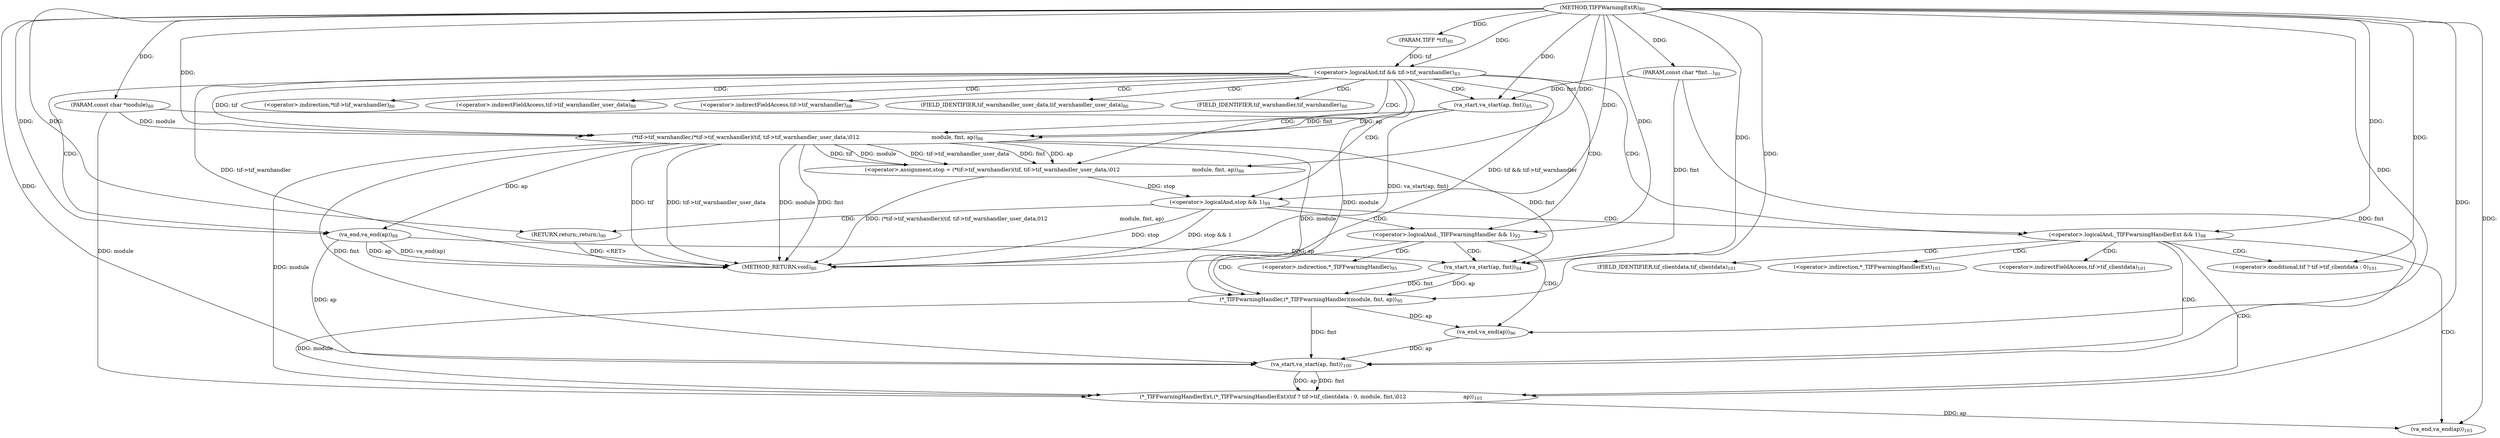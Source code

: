 digraph "TIFFWarningExtR" {  
"45259" [label = <(METHOD,TIFFWarningExtR)<SUB>80</SUB>> ]
"45336" [label = <(METHOD_RETURN,void)<SUB>80</SUB>> ]
"45260" [label = <(PARAM,TIFF *tif)<SUB>80</SUB>> ]
"45261" [label = <(PARAM,const char *module)<SUB>80</SUB>> ]
"45262" [label = <(PARAM,const char *fmt...)<SUB>80</SUB>> ]
"45266" [label = <(&lt;operator&gt;.logicalAnd,tif &amp;&amp; tif-&gt;tif_warnhandler)<SUB>83</SUB>> ]
"45299" [label = <(&lt;operator&gt;.logicalAnd,_TIFFwarningHandler &amp;&amp; 1)<SUB>92</SUB>> ]
"45315" [label = <(&lt;operator&gt;.logicalAnd,_TIFFwarningHandlerExt &amp;&amp; 1)<SUB>98</SUB>> ]
"45272" [label = <(va_start,va_start(ap, fmt))<SUB>85</SUB>> ]
"45276" [label = <(&lt;operator&gt;.assignment,stop = (*tif-&gt;tif_warnhandler)(tif, tif-&gt;tif_warnhandler_user_data,\012                                           module, fmt, ap))<SUB>86</SUB>> ]
"45290" [label = <(va_end,va_end(ap))<SUB>88</SUB>> ]
"45303" [label = <(va_start,va_start(ap, fmt))<SUB>94</SUB>> ]
"45306" [label = <(*_TIFFwarningHandler,(*_TIFFwarningHandler)(module, fmt, ap))<SUB>95</SUB>> ]
"45312" [label = <(va_end,va_end(ap))<SUB>96</SUB>> ]
"45319" [label = <(va_start,va_start(ap, fmt))<SUB>100</SUB>> ]
"45322" [label = <(*_TIFFwarningHandlerExt,(*_TIFFwarningHandlerExt)(tif ? tif-&gt;tif_clientdata : 0, module, fmt,\012                                  ap))<SUB>101</SUB>> ]
"45334" [label = <(va_end,va_end(ap))<SUB>103</SUB>> ]
"45293" [label = <(&lt;operator&gt;.logicalAnd,stop &amp;&amp; 1)<SUB>89</SUB>> ]
"45278" [label = <(*tif-&gt;tif_warnhandler,(*tif-&gt;tif_warnhandler)(tif, tif-&gt;tif_warnhandler_user_data,\012                                           module, fmt, ap))<SUB>86</SUB>> ]
"45297" [label = <(RETURN,return;,return;)<SUB>90</SUB>> ]
"45325" [label = <(&lt;operator&gt;.conditional,tif ? tif-&gt;tif_clientdata : 0)<SUB>101</SUB>> ]
"45307" [label = <(&lt;operator&gt;.indirection,*_TIFFwarningHandler)<SUB>95</SUB>> ]
"45323" [label = <(&lt;operator&gt;.indirection,*_TIFFwarningHandlerExt)<SUB>101</SUB>> ]
"45279" [label = <(&lt;operator&gt;.indirection,*tif-&gt;tif_warnhandler)<SUB>86</SUB>> ]
"45284" [label = <(&lt;operator&gt;.indirectFieldAccess,tif-&gt;tif_warnhandler_user_data)<SUB>86</SUB>> ]
"45327" [label = <(&lt;operator&gt;.indirectFieldAccess,tif-&gt;tif_clientdata)<SUB>101</SUB>> ]
"45280" [label = <(&lt;operator&gt;.indirectFieldAccess,tif-&gt;tif_warnhandler)<SUB>86</SUB>> ]
"45286" [label = <(FIELD_IDENTIFIER,tif_warnhandler_user_data,tif_warnhandler_user_data)<SUB>86</SUB>> ]
"45329" [label = <(FIELD_IDENTIFIER,tif_clientdata,tif_clientdata)<SUB>101</SUB>> ]
"45282" [label = <(FIELD_IDENTIFIER,tif_warnhandler,tif_warnhandler)<SUB>86</SUB>> ]
  "45297" -> "45336"  [ label = "DDG: &lt;RET&gt;"] 
  "45266" -> "45336"  [ label = "DDG: tif-&gt;tif_warnhandler"] 
  "45266" -> "45336"  [ label = "DDG: tif &amp;&amp; tif-&gt;tif_warnhandler"] 
  "45272" -> "45336"  [ label = "DDG: va_start(ap, fmt)"] 
  "45278" -> "45336"  [ label = "DDG: tif"] 
  "45278" -> "45336"  [ label = "DDG: tif-&gt;tif_warnhandler_user_data"] 
  "45278" -> "45336"  [ label = "DDG: module"] 
  "45278" -> "45336"  [ label = "DDG: fmt"] 
  "45276" -> "45336"  [ label = "DDG: (*tif-&gt;tif_warnhandler)(tif, tif-&gt;tif_warnhandler_user_data,\012                                           module, fmt, ap)"] 
  "45290" -> "45336"  [ label = "DDG: ap"] 
  "45290" -> "45336"  [ label = "DDG: va_end(ap)"] 
  "45293" -> "45336"  [ label = "DDG: stop"] 
  "45293" -> "45336"  [ label = "DDG: stop &amp;&amp; 1"] 
  "45259" -> "45260"  [ label = "DDG: "] 
  "45259" -> "45261"  [ label = "DDG: "] 
  "45259" -> "45262"  [ label = "DDG: "] 
  "45260" -> "45266"  [ label = "DDG: tif"] 
  "45259" -> "45266"  [ label = "DDG: "] 
  "45278" -> "45276"  [ label = "DDG: tif-&gt;tif_warnhandler_user_data"] 
  "45278" -> "45276"  [ label = "DDG: fmt"] 
  "45278" -> "45276"  [ label = "DDG: ap"] 
  "45278" -> "45276"  [ label = "DDG: tif"] 
  "45278" -> "45276"  [ label = "DDG: module"] 
  "45259" -> "45299"  [ label = "DDG: "] 
  "45259" -> "45315"  [ label = "DDG: "] 
  "45259" -> "45272"  [ label = "DDG: "] 
  "45262" -> "45272"  [ label = "DDG: fmt"] 
  "45259" -> "45276"  [ label = "DDG: "] 
  "45278" -> "45290"  [ label = "DDG: ap"] 
  "45259" -> "45290"  [ label = "DDG: "] 
  "45290" -> "45303"  [ label = "DDG: ap"] 
  "45259" -> "45303"  [ label = "DDG: "] 
  "45278" -> "45303"  [ label = "DDG: fmt"] 
  "45262" -> "45303"  [ label = "DDG: fmt"] 
  "45278" -> "45306"  [ label = "DDG: module"] 
  "45261" -> "45306"  [ label = "DDG: module"] 
  "45259" -> "45306"  [ label = "DDG: "] 
  "45303" -> "45306"  [ label = "DDG: fmt"] 
  "45303" -> "45306"  [ label = "DDG: ap"] 
  "45306" -> "45312"  [ label = "DDG: ap"] 
  "45259" -> "45312"  [ label = "DDG: "] 
  "45290" -> "45319"  [ label = "DDG: ap"] 
  "45312" -> "45319"  [ label = "DDG: ap"] 
  "45259" -> "45319"  [ label = "DDG: "] 
  "45278" -> "45319"  [ label = "DDG: fmt"] 
  "45306" -> "45319"  [ label = "DDG: fmt"] 
  "45262" -> "45319"  [ label = "DDG: fmt"] 
  "45259" -> "45322"  [ label = "DDG: "] 
  "45278" -> "45322"  [ label = "DDG: module"] 
  "45306" -> "45322"  [ label = "DDG: module"] 
  "45261" -> "45322"  [ label = "DDG: module"] 
  "45319" -> "45322"  [ label = "DDG: fmt"] 
  "45319" -> "45322"  [ label = "DDG: ap"] 
  "45322" -> "45334"  [ label = "DDG: ap"] 
  "45259" -> "45334"  [ label = "DDG: "] 
  "45266" -> "45278"  [ label = "DDG: tif"] 
  "45259" -> "45278"  [ label = "DDG: "] 
  "45261" -> "45278"  [ label = "DDG: module"] 
  "45272" -> "45278"  [ label = "DDG: fmt"] 
  "45272" -> "45278"  [ label = "DDG: ap"] 
  "45276" -> "45293"  [ label = "DDG: stop"] 
  "45259" -> "45293"  [ label = "DDG: "] 
  "45259" -> "45297"  [ label = "DDG: "] 
  "45259" -> "45325"  [ label = "DDG: "] 
  "45266" -> "45293"  [ label = "CDG: "] 
  "45266" -> "45272"  [ label = "CDG: "] 
  "45266" -> "45276"  [ label = "CDG: "] 
  "45266" -> "45279"  [ label = "CDG: "] 
  "45266" -> "45284"  [ label = "CDG: "] 
  "45266" -> "45280"  [ label = "CDG: "] 
  "45266" -> "45278"  [ label = "CDG: "] 
  "45266" -> "45299"  [ label = "CDG: "] 
  "45266" -> "45315"  [ label = "CDG: "] 
  "45266" -> "45286"  [ label = "CDG: "] 
  "45266" -> "45282"  [ label = "CDG: "] 
  "45266" -> "45290"  [ label = "CDG: "] 
  "45299" -> "45306"  [ label = "CDG: "] 
  "45299" -> "45303"  [ label = "CDG: "] 
  "45299" -> "45312"  [ label = "CDG: "] 
  "45299" -> "45307"  [ label = "CDG: "] 
  "45315" -> "45322"  [ label = "CDG: "] 
  "45315" -> "45323"  [ label = "CDG: "] 
  "45315" -> "45319"  [ label = "CDG: "] 
  "45315" -> "45334"  [ label = "CDG: "] 
  "45315" -> "45325"  [ label = "CDG: "] 
  "45315" -> "45327"  [ label = "CDG: "] 
  "45315" -> "45329"  [ label = "CDG: "] 
  "45293" -> "45297"  [ label = "CDG: "] 
  "45293" -> "45299"  [ label = "CDG: "] 
  "45293" -> "45315"  [ label = "CDG: "] 
}
